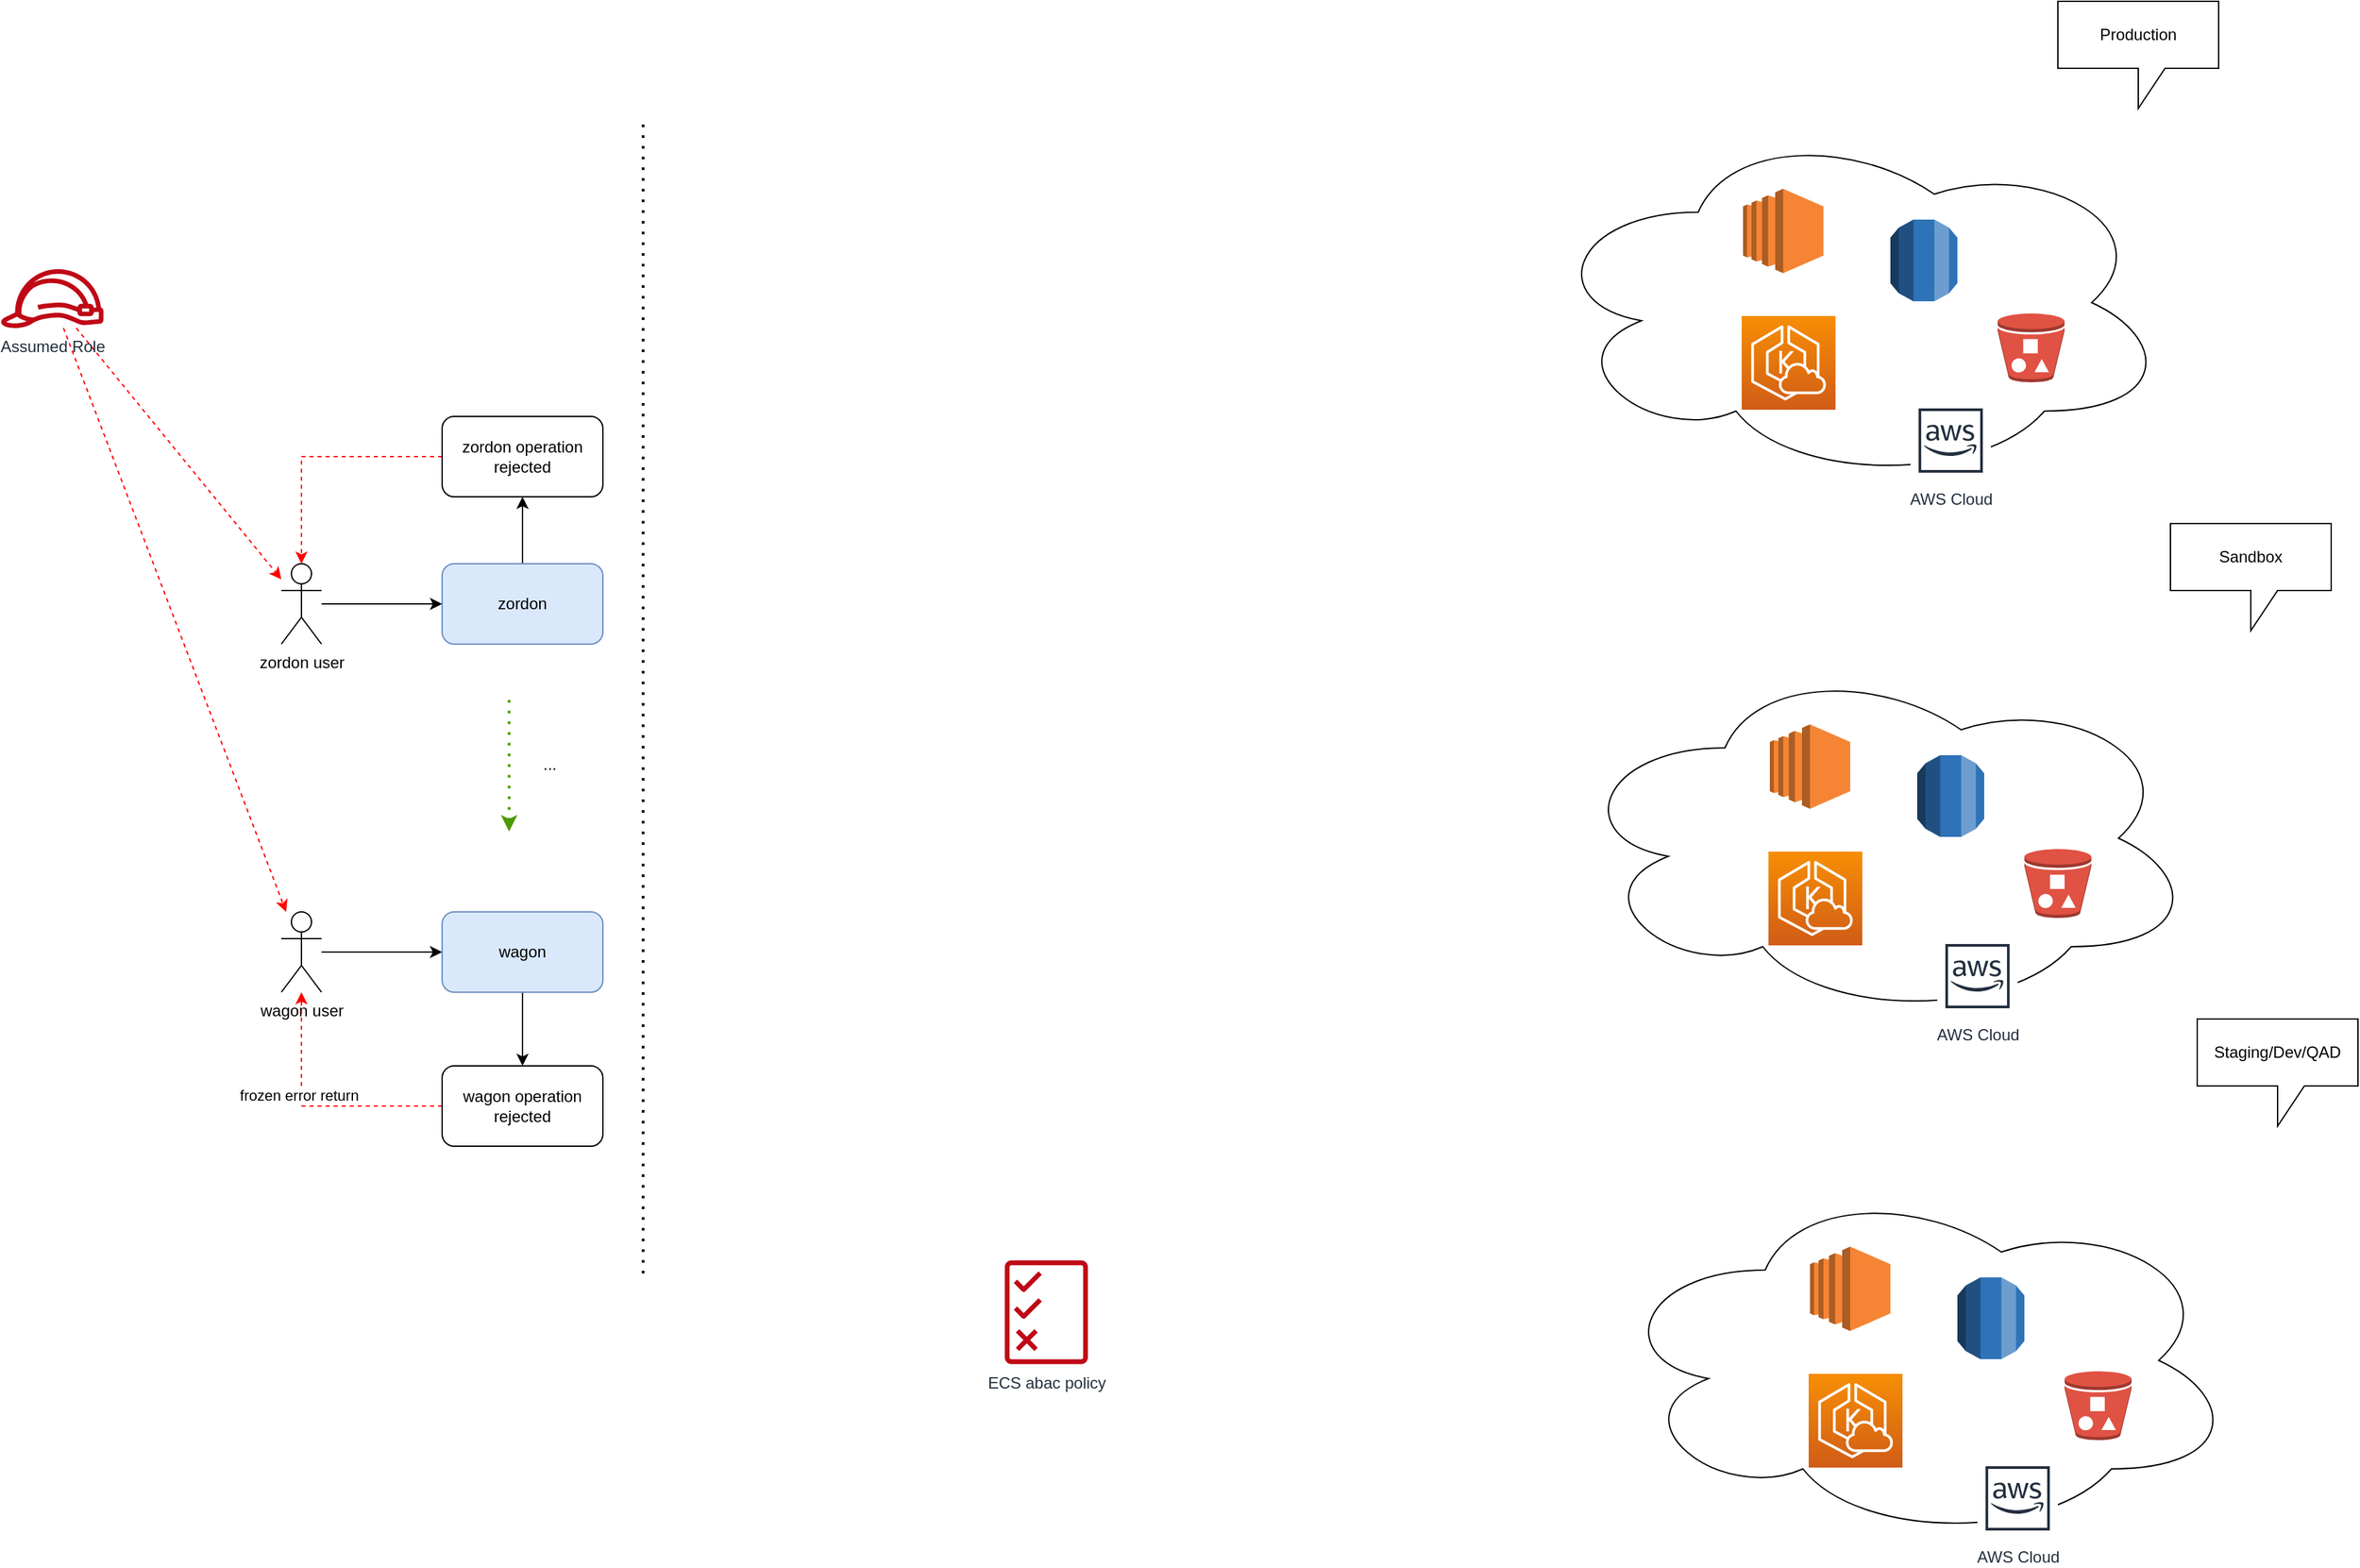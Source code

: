 <mxfile version="20.8.11" type="github">
  <diagram name="Page-1" id="_FEKKTkWSSTOCSQZe-sH">
    <mxGraphModel dx="2184" dy="1131" grid="1" gridSize="10" guides="1" tooltips="1" connect="1" arrows="1" fold="1" page="1" pageScale="1" pageWidth="850" pageHeight="1100" math="0" shadow="0">
      <root>
        <mxCell id="0" />
        <mxCell id="1" parent="0" />
        <mxCell id="CKW2dxHiue9IkvRFs45i-2" value="" style="edgeStyle=none;rounded=0;orthogonalLoop=1;jettySize=auto;html=1;startArrow=none;startFill=0;" edge="1" parent="1" source="CKW2dxHiue9IkvRFs45i-8" target="CKW2dxHiue9IkvRFs45i-28">
          <mxGeometry relative="1" as="geometry" />
        </mxCell>
        <mxCell id="CKW2dxHiue9IkvRFs45i-8" value="wagon" style="rounded=1;whiteSpace=wrap;html=1;fillColor=#dae8fc;strokeColor=#6c8ebf;" vertex="1" parent="1">
          <mxGeometry x="470" y="730" width="120" height="60" as="geometry" />
        </mxCell>
        <mxCell id="CKW2dxHiue9IkvRFs45i-24" style="edgeStyle=none;rounded=0;orthogonalLoop=1;jettySize=auto;html=1;startArrow=none;startFill=0;" edge="1" parent="1" source="CKW2dxHiue9IkvRFs45i-25" target="CKW2dxHiue9IkvRFs45i-8">
          <mxGeometry relative="1" as="geometry" />
        </mxCell>
        <mxCell id="CKW2dxHiue9IkvRFs45i-25" value="wagon user" style="shape=umlActor;verticalLabelPosition=bottom;verticalAlign=top;html=1;outlineConnect=0;" vertex="1" parent="1">
          <mxGeometry x="350" y="730" width="30" height="60" as="geometry" />
        </mxCell>
        <mxCell id="CKW2dxHiue9IkvRFs45i-26" style="edgeStyle=none;rounded=0;orthogonalLoop=1;jettySize=auto;html=1;startArrow=none;startFill=0;dashed=1;strokeColor=#FF0000;" edge="1" parent="1" source="CKW2dxHiue9IkvRFs45i-28" target="CKW2dxHiue9IkvRFs45i-25">
          <mxGeometry relative="1" as="geometry">
            <Array as="points">
              <mxPoint x="365" y="875" />
            </Array>
          </mxGeometry>
        </mxCell>
        <mxCell id="CKW2dxHiue9IkvRFs45i-27" value="frozen error return" style="edgeLabel;html=1;align=center;verticalAlign=middle;resizable=0;points=[];" vertex="1" connectable="0" parent="CKW2dxHiue9IkvRFs45i-26">
          <mxGeometry x="0.191" y="2" relative="1" as="geometry">
            <mxPoint as="offset" />
          </mxGeometry>
        </mxCell>
        <mxCell id="CKW2dxHiue9IkvRFs45i-28" value="wagon operation rejected" style="rounded=1;whiteSpace=wrap;html=1;" vertex="1" parent="1">
          <mxGeometry x="470" y="845" width="120" height="60" as="geometry" />
        </mxCell>
        <mxCell id="CKW2dxHiue9IkvRFs45i-29" value="" style="edgeStyle=none;rounded=0;orthogonalLoop=1;jettySize=auto;html=1;startArrow=none;startFill=0;" edge="1" parent="1" source="CKW2dxHiue9IkvRFs45i-35" target="CKW2dxHiue9IkvRFs45i-39">
          <mxGeometry relative="1" as="geometry" />
        </mxCell>
        <mxCell id="CKW2dxHiue9IkvRFs45i-35" value="zordon" style="rounded=1;whiteSpace=wrap;html=1;fillColor=#dae8fc;strokeColor=#6c8ebf;" vertex="1" parent="1">
          <mxGeometry x="470" y="470" width="120" height="60" as="geometry" />
        </mxCell>
        <mxCell id="CKW2dxHiue9IkvRFs45i-36" style="edgeStyle=none;rounded=0;orthogonalLoop=1;jettySize=auto;html=1;startArrow=none;startFill=0;" edge="1" parent="1" source="CKW2dxHiue9IkvRFs45i-37" target="CKW2dxHiue9IkvRFs45i-35">
          <mxGeometry relative="1" as="geometry" />
        </mxCell>
        <mxCell id="CKW2dxHiue9IkvRFs45i-37" value="zordon user" style="shape=umlActor;verticalLabelPosition=bottom;verticalAlign=top;html=1;outlineConnect=0;" vertex="1" parent="1">
          <mxGeometry x="350" y="470" width="30" height="60" as="geometry" />
        </mxCell>
        <mxCell id="CKW2dxHiue9IkvRFs45i-38" style="edgeStyle=orthogonalEdgeStyle;rounded=0;orthogonalLoop=1;jettySize=auto;html=1;entryX=0.5;entryY=0;entryDx=0;entryDy=0;entryPerimeter=0;strokeColor=#FF0000;startArrow=none;startFill=0;dashed=1;" edge="1" parent="1" source="CKW2dxHiue9IkvRFs45i-39" target="CKW2dxHiue9IkvRFs45i-37">
          <mxGeometry relative="1" as="geometry" />
        </mxCell>
        <mxCell id="CKW2dxHiue9IkvRFs45i-39" value="zordon operation rejected" style="rounded=1;whiteSpace=wrap;html=1;" vertex="1" parent="1">
          <mxGeometry x="470" y="360" width="120" height="60" as="geometry" />
        </mxCell>
        <mxCell id="CKW2dxHiue9IkvRFs45i-40" value="" style="endArrow=none;dashed=1;html=1;dashPattern=1 3;strokeWidth=2;rounded=0;" edge="1" parent="1">
          <mxGeometry width="50" height="50" relative="1" as="geometry">
            <mxPoint x="620" y="1000" as="sourcePoint" />
            <mxPoint x="620" y="140" as="targetPoint" />
          </mxGeometry>
        </mxCell>
        <mxCell id="CKW2dxHiue9IkvRFs45i-43" value="ECS abac policy" style="sketch=0;outlineConnect=0;fontColor=#232F3E;gradientColor=none;fillColor=#BF0816;strokeColor=none;dashed=0;verticalLabelPosition=bottom;verticalAlign=top;align=center;html=1;fontSize=12;fontStyle=0;aspect=fixed;pointerEvents=1;shape=mxgraph.aws4.permissions;" vertex="1" parent="1">
          <mxGeometry x="890" y="990" width="62" height="78" as="geometry" />
        </mxCell>
        <mxCell id="CKW2dxHiue9IkvRFs45i-56" style="edgeStyle=none;rounded=0;orthogonalLoop=1;jettySize=auto;html=1;dashed=1;strokeColor=#FF0000;" edge="1" parent="1" source="CKW2dxHiue9IkvRFs45i-58" target="CKW2dxHiue9IkvRFs45i-37">
          <mxGeometry relative="1" as="geometry" />
        </mxCell>
        <mxCell id="CKW2dxHiue9IkvRFs45i-57" style="edgeStyle=none;rounded=0;orthogonalLoop=1;jettySize=auto;html=1;dashed=1;strokeColor=#FF0000;" edge="1" parent="1" source="CKW2dxHiue9IkvRFs45i-58" target="CKW2dxHiue9IkvRFs45i-25">
          <mxGeometry relative="1" as="geometry" />
        </mxCell>
        <mxCell id="CKW2dxHiue9IkvRFs45i-58" value="Assumed Role" style="sketch=0;outlineConnect=0;fontColor=#232F3E;gradientColor=none;fillColor=#BF0816;strokeColor=none;dashed=0;verticalLabelPosition=bottom;verticalAlign=top;align=center;html=1;fontSize=12;fontStyle=0;aspect=fixed;pointerEvents=1;shape=mxgraph.aws4.role;" vertex="1" parent="1">
          <mxGeometry x="140" y="250" width="78" height="44" as="geometry" />
        </mxCell>
        <mxCell id="CKW2dxHiue9IkvRFs45i-59" value="" style="endArrow=none;dashed=1;html=1;dashPattern=1 3;strokeWidth=2;rounded=0;startArrow=classic;startFill=1;strokeColor=#4D9900;" edge="1" parent="1">
          <mxGeometry width="50" height="50" relative="1" as="geometry">
            <mxPoint x="520" y="670" as="sourcePoint" />
            <mxPoint x="520" y="570" as="targetPoint" />
          </mxGeometry>
        </mxCell>
        <mxCell id="CKW2dxHiue9IkvRFs45i-60" value="..." style="text;html=1;align=center;verticalAlign=middle;resizable=0;points=[];autosize=1;strokeColor=none;fillColor=none;" vertex="1" parent="1">
          <mxGeometry x="535" y="605" width="30" height="30" as="geometry" />
        </mxCell>
        <mxCell id="CKW2dxHiue9IkvRFs45i-86" value="" style="group;movable=1;resizable=1;rotatable=1;deletable=1;editable=1;connectable=1;" vertex="1" connectable="0" parent="1">
          <mxGeometry x="1290" y="140" width="470" height="270" as="geometry" />
        </mxCell>
        <mxCell id="CKW2dxHiue9IkvRFs45i-1" value="" style="ellipse;shape=cloud;whiteSpace=wrap;html=1;movable=1;resizable=1;rotatable=1;deletable=1;editable=1;connectable=1;" vertex="1" parent="CKW2dxHiue9IkvRFs45i-86">
          <mxGeometry width="470" height="270" as="geometry" />
        </mxCell>
        <mxCell id="CKW2dxHiue9IkvRFs45i-72" value="" style="sketch=0;points=[[0,0,0],[0.25,0,0],[0.5,0,0],[0.75,0,0],[1,0,0],[0,1,0],[0.25,1,0],[0.5,1,0],[0.75,1,0],[1,1,0],[0,0.25,0],[0,0.5,0],[0,0.75,0],[1,0.25,0],[1,0.5,0],[1,0.75,0]];outlineConnect=0;fontColor=#232F3E;gradientColor=#F78E04;gradientDirection=north;fillColor=#D05C17;strokeColor=#ffffff;dashed=0;verticalLabelPosition=bottom;verticalAlign=top;align=center;html=1;fontSize=12;fontStyle=0;aspect=fixed;shape=mxgraph.aws4.resourceIcon;resIcon=mxgraph.aws4.eks_cloud;movable=1;resizable=1;rotatable=1;deletable=1;editable=1;connectable=1;" vertex="1" parent="CKW2dxHiue9IkvRFs45i-86">
          <mxGeometry x="150" y="145" width="70" height="70" as="geometry" />
        </mxCell>
        <mxCell id="CKW2dxHiue9IkvRFs45i-66" value="" style="outlineConnect=0;dashed=0;verticalLabelPosition=bottom;verticalAlign=top;align=center;html=1;shape=mxgraph.aws3.bucket_with_objects;fillColor=#E05243;gradientColor=none;movable=1;resizable=1;rotatable=1;deletable=1;editable=1;connectable=1;" vertex="1" parent="CKW2dxHiue9IkvRFs45i-86">
          <mxGeometry x="341" y="143" width="50" height="51.5" as="geometry" />
        </mxCell>
        <mxCell id="CKW2dxHiue9IkvRFs45i-67" value="" style="outlineConnect=0;dashed=0;verticalLabelPosition=bottom;verticalAlign=top;align=center;html=1;shape=mxgraph.aws3.rds;fillColor=#2E73B8;gradientColor=none;movable=1;resizable=1;rotatable=1;deletable=1;editable=1;connectable=1;" vertex="1" parent="CKW2dxHiue9IkvRFs45i-86">
          <mxGeometry x="261" y="73" width="50" height="61" as="geometry" />
        </mxCell>
        <mxCell id="CKW2dxHiue9IkvRFs45i-68" value="" style="outlineConnect=0;dashed=0;verticalLabelPosition=bottom;verticalAlign=top;align=center;html=1;shape=mxgraph.aws3.ec2;fillColor=#F58534;gradientColor=none;movable=1;resizable=1;rotatable=1;deletable=1;editable=1;connectable=1;" vertex="1" parent="CKW2dxHiue9IkvRFs45i-86">
          <mxGeometry x="151" y="50" width="60" height="63" as="geometry" />
        </mxCell>
        <mxCell id="CKW2dxHiue9IkvRFs45i-69" value="AWS Cloud" style="sketch=0;outlineConnect=0;fontColor=#232F3E;gradientColor=none;strokeColor=#232F3E;fillColor=#ffffff;dashed=0;verticalLabelPosition=bottom;verticalAlign=top;align=center;html=1;fontSize=12;fontStyle=0;aspect=fixed;shape=mxgraph.aws4.resourceIcon;resIcon=mxgraph.aws4.aws_cloud;movable=1;resizable=1;rotatable=1;deletable=1;editable=1;connectable=1;" vertex="1" parent="CKW2dxHiue9IkvRFs45i-86">
          <mxGeometry x="276" y="208" width="60" height="60" as="geometry" />
        </mxCell>
        <mxCell id="CKW2dxHiue9IkvRFs45i-70" value="" style="shape=image;html=1;verticalAlign=top;verticalLabelPosition=bottom;labelBackgroundColor=#ffffff;imageAspect=0;aspect=fixed;image=https://cdn1.iconfinder.com/data/icons/iconoir-vol-3/24/question-mark-128.png;movable=1;resizable=1;rotatable=1;deletable=1;editable=1;connectable=1;" vertex="1" parent="CKW2dxHiue9IkvRFs45i-86">
          <mxGeometry x="238" y="150" width="58" height="58" as="geometry" />
        </mxCell>
        <mxCell id="CKW2dxHiue9IkvRFs45i-87" value="" style="group;movable=1;resizable=1;rotatable=1;deletable=1;editable=1;connectable=1;" vertex="1" connectable="0" parent="1">
          <mxGeometry x="1310" y="540" width="470" height="270" as="geometry" />
        </mxCell>
        <mxCell id="CKW2dxHiue9IkvRFs45i-88" value="" style="ellipse;shape=cloud;whiteSpace=wrap;html=1;movable=1;resizable=1;rotatable=1;deletable=1;editable=1;connectable=1;" vertex="1" parent="CKW2dxHiue9IkvRFs45i-87">
          <mxGeometry width="470" height="270" as="geometry" />
        </mxCell>
        <mxCell id="CKW2dxHiue9IkvRFs45i-89" value="" style="sketch=0;points=[[0,0,0],[0.25,0,0],[0.5,0,0],[0.75,0,0],[1,0,0],[0,1,0],[0.25,1,0],[0.5,1,0],[0.75,1,0],[1,1,0],[0,0.25,0],[0,0.5,0],[0,0.75,0],[1,0.25,0],[1,0.5,0],[1,0.75,0]];outlineConnect=0;fontColor=#232F3E;gradientColor=#F78E04;gradientDirection=north;fillColor=#D05C17;strokeColor=#ffffff;dashed=0;verticalLabelPosition=bottom;verticalAlign=top;align=center;html=1;fontSize=12;fontStyle=0;aspect=fixed;shape=mxgraph.aws4.resourceIcon;resIcon=mxgraph.aws4.eks_cloud;movable=1;resizable=1;rotatable=1;deletable=1;editable=1;connectable=1;" vertex="1" parent="CKW2dxHiue9IkvRFs45i-87">
          <mxGeometry x="150" y="145" width="70" height="70" as="geometry" />
        </mxCell>
        <mxCell id="CKW2dxHiue9IkvRFs45i-90" value="" style="outlineConnect=0;dashed=0;verticalLabelPosition=bottom;verticalAlign=top;align=center;html=1;shape=mxgraph.aws3.bucket_with_objects;fillColor=#E05243;gradientColor=none;movable=1;resizable=1;rotatable=1;deletable=1;editable=1;connectable=1;" vertex="1" parent="CKW2dxHiue9IkvRFs45i-87">
          <mxGeometry x="341" y="143" width="50" height="51.5" as="geometry" />
        </mxCell>
        <mxCell id="CKW2dxHiue9IkvRFs45i-91" value="" style="outlineConnect=0;dashed=0;verticalLabelPosition=bottom;verticalAlign=top;align=center;html=1;shape=mxgraph.aws3.rds;fillColor=#2E73B8;gradientColor=none;movable=1;resizable=1;rotatable=1;deletable=1;editable=1;connectable=1;" vertex="1" parent="CKW2dxHiue9IkvRFs45i-87">
          <mxGeometry x="261" y="73" width="50" height="61" as="geometry" />
        </mxCell>
        <mxCell id="CKW2dxHiue9IkvRFs45i-92" value="" style="outlineConnect=0;dashed=0;verticalLabelPosition=bottom;verticalAlign=top;align=center;html=1;shape=mxgraph.aws3.ec2;fillColor=#F58534;gradientColor=none;movable=1;resizable=1;rotatable=1;deletable=1;editable=1;connectable=1;" vertex="1" parent="CKW2dxHiue9IkvRFs45i-87">
          <mxGeometry x="151" y="50" width="60" height="63" as="geometry" />
        </mxCell>
        <mxCell id="CKW2dxHiue9IkvRFs45i-93" value="AWS Cloud" style="sketch=0;outlineConnect=0;fontColor=#232F3E;gradientColor=none;strokeColor=#232F3E;fillColor=#ffffff;dashed=0;verticalLabelPosition=bottom;verticalAlign=top;align=center;html=1;fontSize=12;fontStyle=0;aspect=fixed;shape=mxgraph.aws4.resourceIcon;resIcon=mxgraph.aws4.aws_cloud;movable=1;resizable=1;rotatable=1;deletable=1;editable=1;connectable=1;" vertex="1" parent="CKW2dxHiue9IkvRFs45i-87">
          <mxGeometry x="276" y="208" width="60" height="60" as="geometry" />
        </mxCell>
        <mxCell id="CKW2dxHiue9IkvRFs45i-94" value="" style="shape=image;html=1;verticalAlign=top;verticalLabelPosition=bottom;labelBackgroundColor=#ffffff;imageAspect=0;aspect=fixed;image=https://cdn1.iconfinder.com/data/icons/iconoir-vol-3/24/question-mark-128.png;movable=1;resizable=1;rotatable=1;deletable=1;editable=1;connectable=1;" vertex="1" parent="CKW2dxHiue9IkvRFs45i-87">
          <mxGeometry x="238" y="150" width="58" height="58" as="geometry" />
        </mxCell>
        <mxCell id="CKW2dxHiue9IkvRFs45i-95" value="" style="group;movable=1;resizable=1;rotatable=1;deletable=1;editable=1;connectable=1;" vertex="1" connectable="0" parent="1">
          <mxGeometry x="1340" y="930" width="470" height="270" as="geometry" />
        </mxCell>
        <mxCell id="CKW2dxHiue9IkvRFs45i-96" value="" style="ellipse;shape=cloud;whiteSpace=wrap;html=1;movable=1;resizable=1;rotatable=1;deletable=1;editable=1;connectable=1;" vertex="1" parent="CKW2dxHiue9IkvRFs45i-95">
          <mxGeometry width="470" height="270" as="geometry" />
        </mxCell>
        <mxCell id="CKW2dxHiue9IkvRFs45i-97" value="" style="sketch=0;points=[[0,0,0],[0.25,0,0],[0.5,0,0],[0.75,0,0],[1,0,0],[0,1,0],[0.25,1,0],[0.5,1,0],[0.75,1,0],[1,1,0],[0,0.25,0],[0,0.5,0],[0,0.75,0],[1,0.25,0],[1,0.5,0],[1,0.75,0]];outlineConnect=0;fontColor=#232F3E;gradientColor=#F78E04;gradientDirection=north;fillColor=#D05C17;strokeColor=#ffffff;dashed=0;verticalLabelPosition=bottom;verticalAlign=top;align=center;html=1;fontSize=12;fontStyle=0;aspect=fixed;shape=mxgraph.aws4.resourceIcon;resIcon=mxgraph.aws4.eks_cloud;movable=1;resizable=1;rotatable=1;deletable=1;editable=1;connectable=1;" vertex="1" parent="CKW2dxHiue9IkvRFs45i-95">
          <mxGeometry x="150" y="145" width="70" height="70" as="geometry" />
        </mxCell>
        <mxCell id="CKW2dxHiue9IkvRFs45i-98" value="" style="outlineConnect=0;dashed=0;verticalLabelPosition=bottom;verticalAlign=top;align=center;html=1;shape=mxgraph.aws3.bucket_with_objects;fillColor=#E05243;gradientColor=none;movable=1;resizable=1;rotatable=1;deletable=1;editable=1;connectable=1;" vertex="1" parent="CKW2dxHiue9IkvRFs45i-95">
          <mxGeometry x="341" y="143" width="50" height="51.5" as="geometry" />
        </mxCell>
        <mxCell id="CKW2dxHiue9IkvRFs45i-99" value="" style="outlineConnect=0;dashed=0;verticalLabelPosition=bottom;verticalAlign=top;align=center;html=1;shape=mxgraph.aws3.rds;fillColor=#2E73B8;gradientColor=none;movable=1;resizable=1;rotatable=1;deletable=1;editable=1;connectable=1;" vertex="1" parent="CKW2dxHiue9IkvRFs45i-95">
          <mxGeometry x="261" y="73" width="50" height="61" as="geometry" />
        </mxCell>
        <mxCell id="CKW2dxHiue9IkvRFs45i-100" value="" style="outlineConnect=0;dashed=0;verticalLabelPosition=bottom;verticalAlign=top;align=center;html=1;shape=mxgraph.aws3.ec2;fillColor=#F58534;gradientColor=none;movable=1;resizable=1;rotatable=1;deletable=1;editable=1;connectable=1;" vertex="1" parent="CKW2dxHiue9IkvRFs45i-95">
          <mxGeometry x="151" y="50" width="60" height="63" as="geometry" />
        </mxCell>
        <mxCell id="CKW2dxHiue9IkvRFs45i-101" value="AWS Cloud" style="sketch=0;outlineConnect=0;fontColor=#232F3E;gradientColor=none;strokeColor=#232F3E;fillColor=#ffffff;dashed=0;verticalLabelPosition=bottom;verticalAlign=top;align=center;html=1;fontSize=12;fontStyle=0;aspect=fixed;shape=mxgraph.aws4.resourceIcon;resIcon=mxgraph.aws4.aws_cloud;movable=1;resizable=1;rotatable=1;deletable=1;editable=1;connectable=1;" vertex="1" parent="CKW2dxHiue9IkvRFs45i-95">
          <mxGeometry x="276" y="208" width="60" height="60" as="geometry" />
        </mxCell>
        <mxCell id="CKW2dxHiue9IkvRFs45i-102" value="" style="shape=image;html=1;verticalAlign=top;verticalLabelPosition=bottom;labelBackgroundColor=#ffffff;imageAspect=0;aspect=fixed;image=https://cdn1.iconfinder.com/data/icons/iconoir-vol-3/24/question-mark-128.png;movable=1;resizable=1;rotatable=1;deletable=1;editable=1;connectable=1;" vertex="1" parent="CKW2dxHiue9IkvRFs45i-95">
          <mxGeometry x="238" y="150" width="58" height="58" as="geometry" />
        </mxCell>
        <mxCell id="CKW2dxHiue9IkvRFs45i-103" value="Production" style="shape=callout;whiteSpace=wrap;html=1;perimeter=calloutPerimeter;" vertex="1" parent="1">
          <mxGeometry x="1676" y="50" width="120" height="80" as="geometry" />
        </mxCell>
        <mxCell id="CKW2dxHiue9IkvRFs45i-105" value="Sandbox" style="shape=callout;whiteSpace=wrap;html=1;perimeter=calloutPerimeter;" vertex="1" parent="1">
          <mxGeometry x="1760" y="440" width="120" height="80" as="geometry" />
        </mxCell>
        <mxCell id="CKW2dxHiue9IkvRFs45i-106" value="Staging/Dev/QAD" style="shape=callout;whiteSpace=wrap;html=1;perimeter=calloutPerimeter;" vertex="1" parent="1">
          <mxGeometry x="1780" y="810" width="120" height="80" as="geometry" />
        </mxCell>
      </root>
    </mxGraphModel>
  </diagram>
</mxfile>
